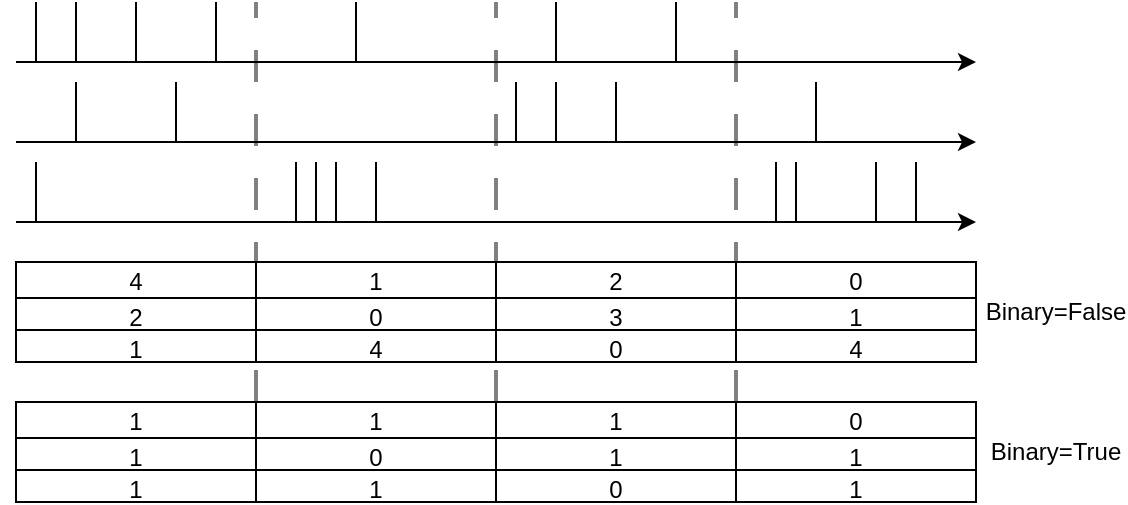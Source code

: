 <mxfile version="28.0.7">
  <diagram name="Page-1" id="qw88CQKuZXqtZOb2cxXl">
    <mxGraphModel dx="679" dy="380" grid="1" gridSize="10" guides="1" tooltips="1" connect="1" arrows="1" fold="1" page="1" pageScale="1" pageWidth="850" pageHeight="1100" math="0" shadow="0">
      <root>
        <mxCell id="0" />
        <mxCell id="1" parent="0" />
        <mxCell id="tA62HaFHwLlN5aknCPf0-23" value="" style="endArrow=none;dashed=1;html=1;dashPattern=8 8;strokeWidth=2;rounded=0;strokeColor=#808080;exitX=0.75;exitY=0;exitDx=0;exitDy=0;exitPerimeter=0;" edge="1" parent="1" source="tA62HaFHwLlN5aknCPf0-50">
          <mxGeometry width="50" height="50" relative="1" as="geometry">
            <mxPoint x="520" y="250" as="sourcePoint" />
            <mxPoint x="520" y="120" as="targetPoint" />
          </mxGeometry>
        </mxCell>
        <mxCell id="tA62HaFHwLlN5aknCPf0-22" value="" style="endArrow=none;dashed=1;html=1;dashPattern=8 8;strokeWidth=2;rounded=0;strokeColor=#808080;exitX=0.5;exitY=0;exitDx=0;exitDy=0;exitPerimeter=0;" edge="1" parent="1" source="tA62HaFHwLlN5aknCPf0-50">
          <mxGeometry width="50" height="50" relative="1" as="geometry">
            <mxPoint x="399.66" y="250" as="sourcePoint" />
            <mxPoint x="400" y="120" as="targetPoint" />
          </mxGeometry>
        </mxCell>
        <mxCell id="tA62HaFHwLlN5aknCPf0-21" value="" style="endArrow=none;dashed=1;html=1;dashPattern=8 8;strokeWidth=2;rounded=0;strokeColor=#808080;exitX=0.25;exitY=0;exitDx=0;exitDy=0;exitPerimeter=0;" edge="1" parent="1" source="tA62HaFHwLlN5aknCPf0-50">
          <mxGeometry width="50" height="50" relative="1" as="geometry">
            <mxPoint x="280" y="250" as="sourcePoint" />
            <mxPoint x="280" y="120" as="targetPoint" />
          </mxGeometry>
        </mxCell>
        <mxCell id="tA62HaFHwLlN5aknCPf0-1" value="" style="endArrow=classic;html=1;rounded=0;" edge="1" parent="1">
          <mxGeometry width="50" height="50" relative="1" as="geometry">
            <mxPoint x="160" y="150" as="sourcePoint" />
            <mxPoint x="640" y="150" as="targetPoint" />
          </mxGeometry>
        </mxCell>
        <mxCell id="tA62HaFHwLlN5aknCPf0-2" value="" style="endArrow=classic;html=1;rounded=0;" edge="1" parent="1">
          <mxGeometry width="50" height="50" relative="1" as="geometry">
            <mxPoint x="160" y="190" as="sourcePoint" />
            <mxPoint x="640" y="190" as="targetPoint" />
          </mxGeometry>
        </mxCell>
        <mxCell id="tA62HaFHwLlN5aknCPf0-3" value="" style="endArrow=classic;html=1;rounded=0;" edge="1" parent="1">
          <mxGeometry width="50" height="50" relative="1" as="geometry">
            <mxPoint x="160" y="230" as="sourcePoint" />
            <mxPoint x="640" y="230" as="targetPoint" />
          </mxGeometry>
        </mxCell>
        <mxCell id="tA62HaFHwLlN5aknCPf0-4" value="" style="shape=table;startSize=0;container=1;collapsible=0;childLayout=tableLayout;" vertex="1" parent="1">
          <mxGeometry x="160" y="250" width="480" height="50" as="geometry" />
        </mxCell>
        <mxCell id="tA62HaFHwLlN5aknCPf0-5" value="" style="shape=tableRow;horizontal=0;startSize=0;swimlaneHead=0;swimlaneBody=0;strokeColor=inherit;top=0;left=0;bottom=0;right=0;collapsible=0;dropTarget=0;fillColor=none;points=[[0,0.5],[1,0.5]];portConstraint=eastwest;" vertex="1" parent="tA62HaFHwLlN5aknCPf0-4">
          <mxGeometry width="480" height="18" as="geometry" />
        </mxCell>
        <mxCell id="tA62HaFHwLlN5aknCPf0-6" value="4" style="shape=partialRectangle;html=1;whiteSpace=wrap;connectable=0;strokeColor=inherit;overflow=hidden;fillColor=none;top=0;left=0;bottom=0;right=0;pointerEvents=1;" vertex="1" parent="tA62HaFHwLlN5aknCPf0-5">
          <mxGeometry width="120" height="18" as="geometry">
            <mxRectangle width="120" height="18" as="alternateBounds" />
          </mxGeometry>
        </mxCell>
        <mxCell id="tA62HaFHwLlN5aknCPf0-7" value="1" style="shape=partialRectangle;html=1;whiteSpace=wrap;connectable=0;strokeColor=inherit;overflow=hidden;fillColor=none;top=0;left=0;bottom=0;right=0;pointerEvents=1;" vertex="1" parent="tA62HaFHwLlN5aknCPf0-5">
          <mxGeometry x="120" width="120" height="18" as="geometry">
            <mxRectangle width="120" height="18" as="alternateBounds" />
          </mxGeometry>
        </mxCell>
        <mxCell id="tA62HaFHwLlN5aknCPf0-8" value="2" style="shape=partialRectangle;html=1;whiteSpace=wrap;connectable=0;strokeColor=inherit;overflow=hidden;fillColor=none;top=0;left=0;bottom=0;right=0;pointerEvents=1;" vertex="1" parent="tA62HaFHwLlN5aknCPf0-5">
          <mxGeometry x="240" width="120" height="18" as="geometry">
            <mxRectangle width="120" height="18" as="alternateBounds" />
          </mxGeometry>
        </mxCell>
        <mxCell id="tA62HaFHwLlN5aknCPf0-9" value="0" style="shape=partialRectangle;html=1;whiteSpace=wrap;connectable=0;strokeColor=inherit;overflow=hidden;fillColor=none;top=0;left=0;bottom=0;right=0;pointerEvents=1;" vertex="1" parent="tA62HaFHwLlN5aknCPf0-5">
          <mxGeometry x="360" width="120" height="18" as="geometry">
            <mxRectangle width="120" height="18" as="alternateBounds" />
          </mxGeometry>
        </mxCell>
        <mxCell id="tA62HaFHwLlN5aknCPf0-10" value="" style="shape=tableRow;horizontal=0;startSize=0;swimlaneHead=0;swimlaneBody=0;strokeColor=inherit;top=0;left=0;bottom=0;right=0;collapsible=0;dropTarget=0;fillColor=none;points=[[0,0.5],[1,0.5]];portConstraint=eastwest;" vertex="1" parent="tA62HaFHwLlN5aknCPf0-4">
          <mxGeometry y="18" width="480" height="16" as="geometry" />
        </mxCell>
        <mxCell id="tA62HaFHwLlN5aknCPf0-11" value="2" style="shape=partialRectangle;html=1;whiteSpace=wrap;connectable=0;strokeColor=inherit;overflow=hidden;fillColor=none;top=0;left=0;bottom=0;right=0;pointerEvents=1;" vertex="1" parent="tA62HaFHwLlN5aknCPf0-10">
          <mxGeometry width="120" height="16" as="geometry">
            <mxRectangle width="120" height="16" as="alternateBounds" />
          </mxGeometry>
        </mxCell>
        <mxCell id="tA62HaFHwLlN5aknCPf0-12" value="0" style="shape=partialRectangle;html=1;whiteSpace=wrap;connectable=0;strokeColor=inherit;overflow=hidden;fillColor=none;top=0;left=0;bottom=0;right=0;pointerEvents=1;" vertex="1" parent="tA62HaFHwLlN5aknCPf0-10">
          <mxGeometry x="120" width="120" height="16" as="geometry">
            <mxRectangle width="120" height="16" as="alternateBounds" />
          </mxGeometry>
        </mxCell>
        <mxCell id="tA62HaFHwLlN5aknCPf0-13" value="3" style="shape=partialRectangle;html=1;whiteSpace=wrap;connectable=0;strokeColor=inherit;overflow=hidden;fillColor=none;top=0;left=0;bottom=0;right=0;pointerEvents=1;" vertex="1" parent="tA62HaFHwLlN5aknCPf0-10">
          <mxGeometry x="240" width="120" height="16" as="geometry">
            <mxRectangle width="120" height="16" as="alternateBounds" />
          </mxGeometry>
        </mxCell>
        <mxCell id="tA62HaFHwLlN5aknCPf0-14" value="1" style="shape=partialRectangle;html=1;whiteSpace=wrap;connectable=0;strokeColor=inherit;overflow=hidden;fillColor=none;top=0;left=0;bottom=0;right=0;pointerEvents=1;" vertex="1" parent="tA62HaFHwLlN5aknCPf0-10">
          <mxGeometry x="360" width="120" height="16" as="geometry">
            <mxRectangle width="120" height="16" as="alternateBounds" />
          </mxGeometry>
        </mxCell>
        <mxCell id="tA62HaFHwLlN5aknCPf0-15" value="" style="shape=tableRow;horizontal=0;startSize=0;swimlaneHead=0;swimlaneBody=0;strokeColor=inherit;top=0;left=0;bottom=0;right=0;collapsible=0;dropTarget=0;fillColor=none;points=[[0,0.5],[1,0.5]];portConstraint=eastwest;" vertex="1" parent="tA62HaFHwLlN5aknCPf0-4">
          <mxGeometry y="34" width="480" height="16" as="geometry" />
        </mxCell>
        <mxCell id="tA62HaFHwLlN5aknCPf0-16" value="1" style="shape=partialRectangle;html=1;whiteSpace=wrap;connectable=0;strokeColor=inherit;overflow=hidden;fillColor=none;top=0;left=0;bottom=0;right=0;pointerEvents=1;" vertex="1" parent="tA62HaFHwLlN5aknCPf0-15">
          <mxGeometry width="120" height="16" as="geometry">
            <mxRectangle width="120" height="16" as="alternateBounds" />
          </mxGeometry>
        </mxCell>
        <mxCell id="tA62HaFHwLlN5aknCPf0-17" value="4" style="shape=partialRectangle;html=1;whiteSpace=wrap;connectable=0;strokeColor=inherit;overflow=hidden;fillColor=none;top=0;left=0;bottom=0;right=0;pointerEvents=1;" vertex="1" parent="tA62HaFHwLlN5aknCPf0-15">
          <mxGeometry x="120" width="120" height="16" as="geometry">
            <mxRectangle width="120" height="16" as="alternateBounds" />
          </mxGeometry>
        </mxCell>
        <mxCell id="tA62HaFHwLlN5aknCPf0-18" value="0" style="shape=partialRectangle;html=1;whiteSpace=wrap;connectable=0;strokeColor=inherit;overflow=hidden;fillColor=none;top=0;left=0;bottom=0;right=0;pointerEvents=1;" vertex="1" parent="tA62HaFHwLlN5aknCPf0-15">
          <mxGeometry x="240" width="120" height="16" as="geometry">
            <mxRectangle width="120" height="16" as="alternateBounds" />
          </mxGeometry>
        </mxCell>
        <mxCell id="tA62HaFHwLlN5aknCPf0-19" value="4" style="shape=partialRectangle;html=1;whiteSpace=wrap;connectable=0;strokeColor=inherit;overflow=hidden;fillColor=none;top=0;left=0;bottom=0;right=0;pointerEvents=1;" vertex="1" parent="tA62HaFHwLlN5aknCPf0-15">
          <mxGeometry x="360" width="120" height="16" as="geometry">
            <mxRectangle width="120" height="16" as="alternateBounds" />
          </mxGeometry>
        </mxCell>
        <mxCell id="tA62HaFHwLlN5aknCPf0-20" value="" style="endArrow=none;html=1;rounded=0;" edge="1" parent="1">
          <mxGeometry width="50" height="50" relative="1" as="geometry">
            <mxPoint x="170" y="150" as="sourcePoint" />
            <mxPoint x="170" y="120" as="targetPoint" />
          </mxGeometry>
        </mxCell>
        <mxCell id="tA62HaFHwLlN5aknCPf0-24" value="" style="endArrow=none;html=1;rounded=0;" edge="1" parent="1">
          <mxGeometry width="50" height="50" relative="1" as="geometry">
            <mxPoint x="190" y="150" as="sourcePoint" />
            <mxPoint x="190" y="120" as="targetPoint" />
          </mxGeometry>
        </mxCell>
        <mxCell id="tA62HaFHwLlN5aknCPf0-25" value="" style="endArrow=none;html=1;rounded=0;" edge="1" parent="1">
          <mxGeometry width="50" height="50" relative="1" as="geometry">
            <mxPoint x="220" y="150" as="sourcePoint" />
            <mxPoint x="220" y="120" as="targetPoint" />
          </mxGeometry>
        </mxCell>
        <mxCell id="tA62HaFHwLlN5aknCPf0-26" value="" style="endArrow=none;html=1;rounded=0;" edge="1" parent="1">
          <mxGeometry width="50" height="50" relative="1" as="geometry">
            <mxPoint x="260" y="150" as="sourcePoint" />
            <mxPoint x="260" y="120" as="targetPoint" />
          </mxGeometry>
        </mxCell>
        <mxCell id="tA62HaFHwLlN5aknCPf0-27" value="" style="endArrow=none;html=1;rounded=0;" edge="1" parent="1">
          <mxGeometry width="50" height="50" relative="1" as="geometry">
            <mxPoint x="330" y="150" as="sourcePoint" />
            <mxPoint x="330" y="120" as="targetPoint" />
          </mxGeometry>
        </mxCell>
        <mxCell id="tA62HaFHwLlN5aknCPf0-28" value="" style="endArrow=none;html=1;rounded=0;" edge="1" parent="1">
          <mxGeometry width="50" height="50" relative="1" as="geometry">
            <mxPoint x="430" y="150" as="sourcePoint" />
            <mxPoint x="430" y="120" as="targetPoint" />
          </mxGeometry>
        </mxCell>
        <mxCell id="tA62HaFHwLlN5aknCPf0-29" value="" style="endArrow=none;html=1;rounded=0;" edge="1" parent="1">
          <mxGeometry width="50" height="50" relative="1" as="geometry">
            <mxPoint x="490" y="150" as="sourcePoint" />
            <mxPoint x="490" y="120" as="targetPoint" />
          </mxGeometry>
        </mxCell>
        <mxCell id="tA62HaFHwLlN5aknCPf0-30" value="" style="endArrow=none;html=1;rounded=0;" edge="1" parent="1">
          <mxGeometry width="50" height="50" relative="1" as="geometry">
            <mxPoint x="190" y="190" as="sourcePoint" />
            <mxPoint x="190" y="160" as="targetPoint" />
          </mxGeometry>
        </mxCell>
        <mxCell id="tA62HaFHwLlN5aknCPf0-31" value="" style="endArrow=none;html=1;rounded=0;" edge="1" parent="1">
          <mxGeometry width="50" height="50" relative="1" as="geometry">
            <mxPoint x="240" y="190" as="sourcePoint" />
            <mxPoint x="240" y="160" as="targetPoint" />
          </mxGeometry>
        </mxCell>
        <mxCell id="tA62HaFHwLlN5aknCPf0-34" value="" style="endArrow=none;html=1;rounded=0;" edge="1" parent="1">
          <mxGeometry width="50" height="50" relative="1" as="geometry">
            <mxPoint x="410" y="190" as="sourcePoint" />
            <mxPoint x="410" y="160" as="targetPoint" />
          </mxGeometry>
        </mxCell>
        <mxCell id="tA62HaFHwLlN5aknCPf0-35" value="" style="endArrow=none;html=1;rounded=0;" edge="1" parent="1">
          <mxGeometry width="50" height="50" relative="1" as="geometry">
            <mxPoint x="430" y="190" as="sourcePoint" />
            <mxPoint x="430" y="160" as="targetPoint" />
          </mxGeometry>
        </mxCell>
        <mxCell id="tA62HaFHwLlN5aknCPf0-36" value="" style="endArrow=none;html=1;rounded=0;fontStyle=1" edge="1" parent="1">
          <mxGeometry width="50" height="50" relative="1" as="geometry">
            <mxPoint x="460" y="190" as="sourcePoint" />
            <mxPoint x="460" y="160" as="targetPoint" />
          </mxGeometry>
        </mxCell>
        <mxCell id="tA62HaFHwLlN5aknCPf0-37" value="" style="endArrow=none;html=1;rounded=0;" edge="1" parent="1">
          <mxGeometry width="50" height="50" relative="1" as="geometry">
            <mxPoint x="560" y="190" as="sourcePoint" />
            <mxPoint x="560" y="160" as="targetPoint" />
          </mxGeometry>
        </mxCell>
        <mxCell id="tA62HaFHwLlN5aknCPf0-38" value="" style="endArrow=none;html=1;rounded=0;" edge="1" parent="1">
          <mxGeometry width="50" height="50" relative="1" as="geometry">
            <mxPoint x="170" y="230" as="sourcePoint" />
            <mxPoint x="170" y="200" as="targetPoint" />
          </mxGeometry>
        </mxCell>
        <mxCell id="tA62HaFHwLlN5aknCPf0-39" value="" style="endArrow=none;html=1;rounded=0;" edge="1" parent="1">
          <mxGeometry width="50" height="50" relative="1" as="geometry">
            <mxPoint x="300" y="230" as="sourcePoint" />
            <mxPoint x="300" y="200" as="targetPoint" />
          </mxGeometry>
        </mxCell>
        <mxCell id="tA62HaFHwLlN5aknCPf0-40" value="" style="endArrow=none;html=1;rounded=0;" edge="1" parent="1">
          <mxGeometry width="50" height="50" relative="1" as="geometry">
            <mxPoint x="310" y="230" as="sourcePoint" />
            <mxPoint x="310" y="200" as="targetPoint" />
          </mxGeometry>
        </mxCell>
        <mxCell id="tA62HaFHwLlN5aknCPf0-41" value="" style="endArrow=none;html=1;rounded=0;" edge="1" parent="1">
          <mxGeometry width="50" height="50" relative="1" as="geometry">
            <mxPoint x="320" y="230" as="sourcePoint" />
            <mxPoint x="320" y="200" as="targetPoint" />
          </mxGeometry>
        </mxCell>
        <mxCell id="tA62HaFHwLlN5aknCPf0-42" value="" style="endArrow=none;html=1;rounded=0;fontStyle=1" edge="1" parent="1">
          <mxGeometry width="50" height="50" relative="1" as="geometry">
            <mxPoint x="340" y="230" as="sourcePoint" />
            <mxPoint x="340" y="200" as="targetPoint" />
          </mxGeometry>
        </mxCell>
        <mxCell id="tA62HaFHwLlN5aknCPf0-45" value="" style="endArrow=none;html=1;rounded=0;" edge="1" parent="1">
          <mxGeometry width="50" height="50" relative="1" as="geometry">
            <mxPoint x="540" y="230" as="sourcePoint" />
            <mxPoint x="540" y="200" as="targetPoint" />
          </mxGeometry>
        </mxCell>
        <mxCell id="tA62HaFHwLlN5aknCPf0-46" value="" style="endArrow=none;html=1;rounded=0;" edge="1" parent="1">
          <mxGeometry width="50" height="50" relative="1" as="geometry">
            <mxPoint x="550" y="230" as="sourcePoint" />
            <mxPoint x="550" y="200" as="targetPoint" />
          </mxGeometry>
        </mxCell>
        <mxCell id="tA62HaFHwLlN5aknCPf0-47" value="" style="endArrow=none;html=1;rounded=0;" edge="1" parent="1">
          <mxGeometry width="50" height="50" relative="1" as="geometry">
            <mxPoint x="610" y="230" as="sourcePoint" />
            <mxPoint x="610" y="200" as="targetPoint" />
          </mxGeometry>
        </mxCell>
        <mxCell id="tA62HaFHwLlN5aknCPf0-48" value="" style="endArrow=none;html=1;rounded=0;" edge="1" parent="1">
          <mxGeometry width="50" height="50" relative="1" as="geometry">
            <mxPoint x="590" y="230" as="sourcePoint" />
            <mxPoint x="590" y="200" as="targetPoint" />
          </mxGeometry>
        </mxCell>
        <mxCell id="tA62HaFHwLlN5aknCPf0-49" value="" style="shape=table;startSize=0;container=1;collapsible=0;childLayout=tableLayout;" vertex="1" parent="1">
          <mxGeometry x="160" y="320" width="480" height="50" as="geometry" />
        </mxCell>
        <mxCell id="tA62HaFHwLlN5aknCPf0-50" value="" style="shape=tableRow;horizontal=0;startSize=0;swimlaneHead=0;swimlaneBody=0;strokeColor=inherit;top=0;left=0;bottom=0;right=0;collapsible=0;dropTarget=0;fillColor=none;points=[[0,0.5],[1,0.5]];portConstraint=eastwest;" vertex="1" parent="tA62HaFHwLlN5aknCPf0-49">
          <mxGeometry width="480" height="18" as="geometry" />
        </mxCell>
        <mxCell id="tA62HaFHwLlN5aknCPf0-51" value="1" style="shape=partialRectangle;html=1;whiteSpace=wrap;connectable=0;strokeColor=inherit;overflow=hidden;fillColor=none;top=0;left=0;bottom=0;right=0;pointerEvents=1;" vertex="1" parent="tA62HaFHwLlN5aknCPf0-50">
          <mxGeometry width="120" height="18" as="geometry">
            <mxRectangle width="120" height="18" as="alternateBounds" />
          </mxGeometry>
        </mxCell>
        <mxCell id="tA62HaFHwLlN5aknCPf0-52" value="1" style="shape=partialRectangle;html=1;whiteSpace=wrap;connectable=0;strokeColor=inherit;overflow=hidden;fillColor=none;top=0;left=0;bottom=0;right=0;pointerEvents=1;" vertex="1" parent="tA62HaFHwLlN5aknCPf0-50">
          <mxGeometry x="120" width="120" height="18" as="geometry">
            <mxRectangle width="120" height="18" as="alternateBounds" />
          </mxGeometry>
        </mxCell>
        <mxCell id="tA62HaFHwLlN5aknCPf0-53" value="1" style="shape=partialRectangle;html=1;whiteSpace=wrap;connectable=0;strokeColor=inherit;overflow=hidden;fillColor=none;top=0;left=0;bottom=0;right=0;pointerEvents=1;" vertex="1" parent="tA62HaFHwLlN5aknCPf0-50">
          <mxGeometry x="240" width="120" height="18" as="geometry">
            <mxRectangle width="120" height="18" as="alternateBounds" />
          </mxGeometry>
        </mxCell>
        <mxCell id="tA62HaFHwLlN5aknCPf0-54" value="0" style="shape=partialRectangle;html=1;whiteSpace=wrap;connectable=0;strokeColor=inherit;overflow=hidden;fillColor=none;top=0;left=0;bottom=0;right=0;pointerEvents=1;" vertex="1" parent="tA62HaFHwLlN5aknCPf0-50">
          <mxGeometry x="360" width="120" height="18" as="geometry">
            <mxRectangle width="120" height="18" as="alternateBounds" />
          </mxGeometry>
        </mxCell>
        <mxCell id="tA62HaFHwLlN5aknCPf0-55" value="" style="shape=tableRow;horizontal=0;startSize=0;swimlaneHead=0;swimlaneBody=0;strokeColor=inherit;top=0;left=0;bottom=0;right=0;collapsible=0;dropTarget=0;fillColor=none;points=[[0,0.5],[1,0.5]];portConstraint=eastwest;" vertex="1" parent="tA62HaFHwLlN5aknCPf0-49">
          <mxGeometry y="18" width="480" height="16" as="geometry" />
        </mxCell>
        <mxCell id="tA62HaFHwLlN5aknCPf0-56" value="1" style="shape=partialRectangle;html=1;whiteSpace=wrap;connectable=0;strokeColor=inherit;overflow=hidden;fillColor=none;top=0;left=0;bottom=0;right=0;pointerEvents=1;" vertex="1" parent="tA62HaFHwLlN5aknCPf0-55">
          <mxGeometry width="120" height="16" as="geometry">
            <mxRectangle width="120" height="16" as="alternateBounds" />
          </mxGeometry>
        </mxCell>
        <mxCell id="tA62HaFHwLlN5aknCPf0-57" value="0" style="shape=partialRectangle;html=1;whiteSpace=wrap;connectable=0;strokeColor=inherit;overflow=hidden;fillColor=none;top=0;left=0;bottom=0;right=0;pointerEvents=1;" vertex="1" parent="tA62HaFHwLlN5aknCPf0-55">
          <mxGeometry x="120" width="120" height="16" as="geometry">
            <mxRectangle width="120" height="16" as="alternateBounds" />
          </mxGeometry>
        </mxCell>
        <mxCell id="tA62HaFHwLlN5aknCPf0-58" value="1" style="shape=partialRectangle;html=1;whiteSpace=wrap;connectable=0;strokeColor=inherit;overflow=hidden;fillColor=none;top=0;left=0;bottom=0;right=0;pointerEvents=1;" vertex="1" parent="tA62HaFHwLlN5aknCPf0-55">
          <mxGeometry x="240" width="120" height="16" as="geometry">
            <mxRectangle width="120" height="16" as="alternateBounds" />
          </mxGeometry>
        </mxCell>
        <mxCell id="tA62HaFHwLlN5aknCPf0-59" value="1" style="shape=partialRectangle;html=1;whiteSpace=wrap;connectable=0;strokeColor=inherit;overflow=hidden;fillColor=none;top=0;left=0;bottom=0;right=0;pointerEvents=1;" vertex="1" parent="tA62HaFHwLlN5aknCPf0-55">
          <mxGeometry x="360" width="120" height="16" as="geometry">
            <mxRectangle width="120" height="16" as="alternateBounds" />
          </mxGeometry>
        </mxCell>
        <mxCell id="tA62HaFHwLlN5aknCPf0-60" value="" style="shape=tableRow;horizontal=0;startSize=0;swimlaneHead=0;swimlaneBody=0;strokeColor=inherit;top=0;left=0;bottom=0;right=0;collapsible=0;dropTarget=0;fillColor=none;points=[[0,0.5],[1,0.5]];portConstraint=eastwest;" vertex="1" parent="tA62HaFHwLlN5aknCPf0-49">
          <mxGeometry y="34" width="480" height="16" as="geometry" />
        </mxCell>
        <mxCell id="tA62HaFHwLlN5aknCPf0-61" value="1" style="shape=partialRectangle;html=1;whiteSpace=wrap;connectable=0;strokeColor=inherit;overflow=hidden;fillColor=none;top=0;left=0;bottom=0;right=0;pointerEvents=1;" vertex="1" parent="tA62HaFHwLlN5aknCPf0-60">
          <mxGeometry width="120" height="16" as="geometry">
            <mxRectangle width="120" height="16" as="alternateBounds" />
          </mxGeometry>
        </mxCell>
        <mxCell id="tA62HaFHwLlN5aknCPf0-62" value="1" style="shape=partialRectangle;html=1;whiteSpace=wrap;connectable=0;strokeColor=inherit;overflow=hidden;fillColor=none;top=0;left=0;bottom=0;right=0;pointerEvents=1;" vertex="1" parent="tA62HaFHwLlN5aknCPf0-60">
          <mxGeometry x="120" width="120" height="16" as="geometry">
            <mxRectangle width="120" height="16" as="alternateBounds" />
          </mxGeometry>
        </mxCell>
        <mxCell id="tA62HaFHwLlN5aknCPf0-63" value="0" style="shape=partialRectangle;html=1;whiteSpace=wrap;connectable=0;strokeColor=inherit;overflow=hidden;fillColor=none;top=0;left=0;bottom=0;right=0;pointerEvents=1;" vertex="1" parent="tA62HaFHwLlN5aknCPf0-60">
          <mxGeometry x="240" width="120" height="16" as="geometry">
            <mxRectangle width="120" height="16" as="alternateBounds" />
          </mxGeometry>
        </mxCell>
        <mxCell id="tA62HaFHwLlN5aknCPf0-64" value="1" style="shape=partialRectangle;html=1;whiteSpace=wrap;connectable=0;strokeColor=inherit;overflow=hidden;fillColor=none;top=0;left=0;bottom=0;right=0;pointerEvents=1;" vertex="1" parent="tA62HaFHwLlN5aknCPf0-60">
          <mxGeometry x="360" width="120" height="16" as="geometry">
            <mxRectangle width="120" height="16" as="alternateBounds" />
          </mxGeometry>
        </mxCell>
        <mxCell id="tA62HaFHwLlN5aknCPf0-65" value="Binary=True" style="text;html=1;align=center;verticalAlign=middle;whiteSpace=wrap;rounded=0;" vertex="1" parent="1">
          <mxGeometry x="650" y="330" width="60" height="30" as="geometry" />
        </mxCell>
        <mxCell id="tA62HaFHwLlN5aknCPf0-66" value="Binary=False" style="text;html=1;align=center;verticalAlign=middle;whiteSpace=wrap;rounded=0;" vertex="1" parent="1">
          <mxGeometry x="650" y="260" width="60" height="30" as="geometry" />
        </mxCell>
      </root>
    </mxGraphModel>
  </diagram>
</mxfile>
